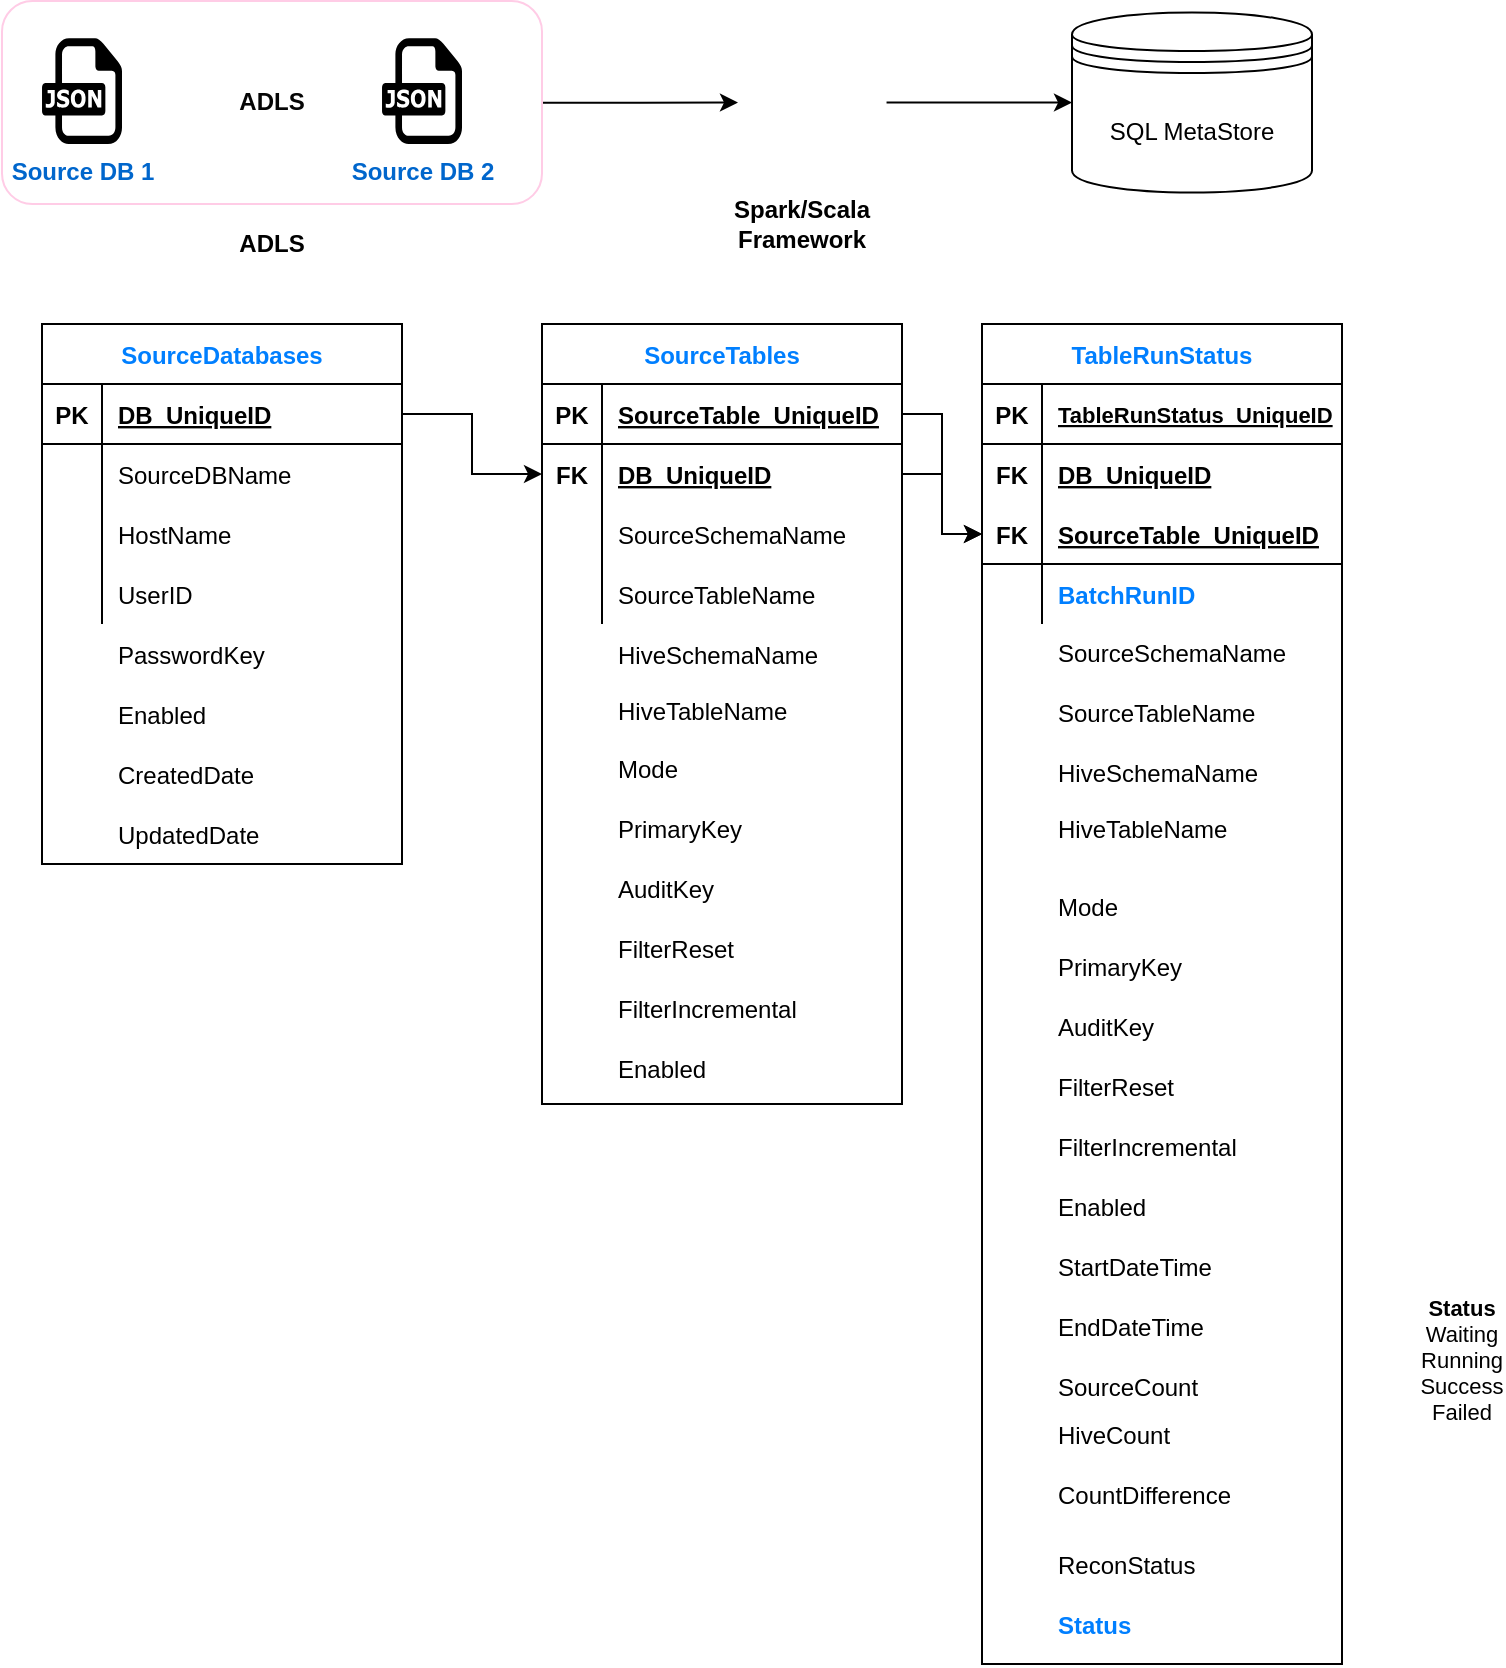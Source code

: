 <mxfile version="13.6.0" type="github" pages="2">
  <diagram id="vkHSAqvuVLFmnMc-gERQ" name="Page-1">
    <mxGraphModel dx="1038" dy="548" grid="1" gridSize="10" guides="1" tooltips="1" connect="1" arrows="1" fold="1" page="1" pageScale="1" pageWidth="850" pageHeight="1100" math="0" shadow="0">
      <root>
        <mxCell id="0" />
        <mxCell id="1" parent="0" />
        <mxCell id="gidcGa3Jhn72kaZIP9KM-67" style="edgeStyle=orthogonalEdgeStyle;rounded=0;orthogonalLoop=1;jettySize=auto;html=1;fontSize=11;fontColor=#007FFF;" parent="1" source="gidcGa3Jhn72kaZIP9KM-63" target="gidcGa3Jhn72kaZIP9KM-65" edge="1">
          <mxGeometry relative="1" as="geometry" />
        </mxCell>
        <mxCell id="gidcGa3Jhn72kaZIP9KM-63" value="&lt;font color=&quot;#050505&quot; size=&quot;1&quot;&gt;&lt;b style=&quot;font-size: 12px&quot;&gt;ADLS&lt;/b&gt;&lt;/font&gt;" style="rounded=1;whiteSpace=wrap;html=1;labelBackgroundColor=none;strokeColor=#FFCCE6;fontSize=11;fontColor=#007FFF;" parent="1" vertex="1">
          <mxGeometry x="20" y="18.55" width="270" height="101.45" as="geometry" />
        </mxCell>
        <mxCell id="OSCY4gfTOVEM4-6REEk--1" value="SQL MetaStore" style="shape=datastore;whiteSpace=wrap;html=1;" parent="1" vertex="1">
          <mxGeometry x="555" y="24.27" width="120" height="90" as="geometry" />
        </mxCell>
        <mxCell id="OSCY4gfTOVEM4-6REEk--18" value="PasswordKey" style="shape=partialRectangle;connectable=0;fillColor=none;top=0;left=0;bottom=0;right=0;align=left;spacingLeft=6;overflow=hidden;" parent="1" vertex="1">
          <mxGeometry x="70" y="330" width="150" height="30" as="geometry" />
        </mxCell>
        <mxCell id="OSCY4gfTOVEM4-6REEk--19" value="Enabled" style="shape=partialRectangle;connectable=0;fillColor=none;top=0;left=0;bottom=0;right=0;align=left;spacingLeft=6;overflow=hidden;" parent="1" vertex="1">
          <mxGeometry x="70" y="360" width="150" height="30" as="geometry" />
        </mxCell>
        <mxCell id="OSCY4gfTOVEM4-6REEk--2" value="SourceDatabases" style="shape=table;startSize=30;container=1;collapsible=1;childLayout=tableLayout;fixedRows=1;rowLines=0;fontStyle=1;align=center;resizeLast=1;fontColor=#007FFF;" parent="1" vertex="1">
          <mxGeometry x="40" y="180" width="180" height="270" as="geometry" />
        </mxCell>
        <mxCell id="OSCY4gfTOVEM4-6REEk--3" value="" style="shape=partialRectangle;collapsible=0;dropTarget=0;pointerEvents=0;fillColor=none;top=0;left=0;bottom=1;right=0;points=[[0,0.5],[1,0.5]];portConstraint=eastwest;" parent="OSCY4gfTOVEM4-6REEk--2" vertex="1">
          <mxGeometry y="30" width="180" height="30" as="geometry" />
        </mxCell>
        <mxCell id="OSCY4gfTOVEM4-6REEk--4" value="PK" style="shape=partialRectangle;connectable=0;fillColor=none;top=0;left=0;bottom=0;right=0;fontStyle=1;overflow=hidden;" parent="OSCY4gfTOVEM4-6REEk--3" vertex="1">
          <mxGeometry width="30" height="30" as="geometry" />
        </mxCell>
        <mxCell id="OSCY4gfTOVEM4-6REEk--5" value="DB_UniqueID" style="shape=partialRectangle;connectable=0;fillColor=none;top=0;left=0;bottom=0;right=0;align=left;spacingLeft=6;fontStyle=5;overflow=hidden;" parent="OSCY4gfTOVEM4-6REEk--3" vertex="1">
          <mxGeometry x="30" width="150" height="30" as="geometry" />
        </mxCell>
        <mxCell id="OSCY4gfTOVEM4-6REEk--6" value="" style="shape=partialRectangle;collapsible=0;dropTarget=0;pointerEvents=0;fillColor=none;top=0;left=0;bottom=0;right=0;points=[[0,0.5],[1,0.5]];portConstraint=eastwest;" parent="OSCY4gfTOVEM4-6REEk--2" vertex="1">
          <mxGeometry y="60" width="180" height="30" as="geometry" />
        </mxCell>
        <mxCell id="OSCY4gfTOVEM4-6REEk--7" value="" style="shape=partialRectangle;connectable=0;fillColor=none;top=0;left=0;bottom=0;right=0;editable=1;overflow=hidden;" parent="OSCY4gfTOVEM4-6REEk--6" vertex="1">
          <mxGeometry width="30" height="30" as="geometry" />
        </mxCell>
        <mxCell id="OSCY4gfTOVEM4-6REEk--8" value="SourceDBName" style="shape=partialRectangle;connectable=0;fillColor=none;top=0;left=0;bottom=0;right=0;align=left;spacingLeft=6;overflow=hidden;" parent="OSCY4gfTOVEM4-6REEk--6" vertex="1">
          <mxGeometry x="30" width="150" height="30" as="geometry" />
        </mxCell>
        <mxCell id="OSCY4gfTOVEM4-6REEk--9" value="" style="shape=partialRectangle;collapsible=0;dropTarget=0;pointerEvents=0;fillColor=none;top=0;left=0;bottom=0;right=0;points=[[0,0.5],[1,0.5]];portConstraint=eastwest;" parent="OSCY4gfTOVEM4-6REEk--2" vertex="1">
          <mxGeometry y="90" width="180" height="30" as="geometry" />
        </mxCell>
        <mxCell id="OSCY4gfTOVEM4-6REEk--10" value="" style="shape=partialRectangle;connectable=0;fillColor=none;top=0;left=0;bottom=0;right=0;editable=1;overflow=hidden;" parent="OSCY4gfTOVEM4-6REEk--9" vertex="1">
          <mxGeometry width="30" height="30" as="geometry" />
        </mxCell>
        <mxCell id="OSCY4gfTOVEM4-6REEk--11" value="HostName" style="shape=partialRectangle;connectable=0;fillColor=none;top=0;left=0;bottom=0;right=0;align=left;spacingLeft=6;overflow=hidden;" parent="OSCY4gfTOVEM4-6REEk--9" vertex="1">
          <mxGeometry x="30" width="150" height="30" as="geometry" />
        </mxCell>
        <mxCell id="OSCY4gfTOVEM4-6REEk--12" value="" style="shape=partialRectangle;collapsible=0;dropTarget=0;pointerEvents=0;fillColor=none;top=0;left=0;bottom=0;right=0;points=[[0,0.5],[1,0.5]];portConstraint=eastwest;" parent="OSCY4gfTOVEM4-6REEk--2" vertex="1">
          <mxGeometry y="120" width="180" height="30" as="geometry" />
        </mxCell>
        <mxCell id="OSCY4gfTOVEM4-6REEk--13" value="" style="shape=partialRectangle;connectable=0;fillColor=none;top=0;left=0;bottom=0;right=0;editable=1;overflow=hidden;" parent="OSCY4gfTOVEM4-6REEk--12" vertex="1">
          <mxGeometry width="30" height="30" as="geometry" />
        </mxCell>
        <mxCell id="OSCY4gfTOVEM4-6REEk--14" value="UserID" style="shape=partialRectangle;connectable=0;fillColor=none;top=0;left=0;bottom=0;right=0;align=left;spacingLeft=6;overflow=hidden;" parent="OSCY4gfTOVEM4-6REEk--12" vertex="1">
          <mxGeometry x="30" width="150" height="30" as="geometry" />
        </mxCell>
        <mxCell id="OSCY4gfTOVEM4-6REEk--41" style="edgeStyle=orthogonalEdgeStyle;rounded=0;orthogonalLoop=1;jettySize=auto;html=1;" parent="1" source="OSCY4gfTOVEM4-6REEk--3" target="OSCY4gfTOVEM4-6REEk--30" edge="1">
          <mxGeometry relative="1" as="geometry" />
        </mxCell>
        <mxCell id="OSCY4gfTOVEM4-6REEk--24" value="HiveSchemaName" style="shape=partialRectangle;connectable=0;fillColor=none;top=0;left=0;bottom=0;right=0;align=left;spacingLeft=6;overflow=hidden;" parent="1" vertex="1">
          <mxGeometry x="320" y="330" width="150" height="30" as="geometry" />
        </mxCell>
        <mxCell id="OSCY4gfTOVEM4-6REEk--25" value="Mode" style="shape=partialRectangle;connectable=0;fillColor=none;top=0;left=0;bottom=0;right=0;align=left;spacingLeft=6;overflow=hidden;" parent="1" vertex="1">
          <mxGeometry x="320" y="387" width="150" height="30" as="geometry" />
        </mxCell>
        <mxCell id="OSCY4gfTOVEM4-6REEk--39" value="FK" style="shape=partialRectangle;connectable=0;fillColor=none;top=0;left=0;bottom=0;right=0;fontStyle=1;overflow=hidden;" parent="1" vertex="1">
          <mxGeometry x="290" y="240" width="30" height="30" as="geometry" />
        </mxCell>
        <mxCell id="OSCY4gfTOVEM4-6REEk--40" value="DB_UniqueID" style="shape=partialRectangle;connectable=0;fillColor=none;top=0;left=0;bottom=0;right=0;align=left;spacingLeft=6;fontStyle=5;overflow=hidden;" parent="1" vertex="1">
          <mxGeometry x="320" y="240" width="150" height="30" as="geometry" />
        </mxCell>
        <mxCell id="OSCY4gfTOVEM4-6REEk--26" value="SourceTables" style="shape=table;startSize=30;container=1;collapsible=1;childLayout=tableLayout;fixedRows=1;rowLines=0;fontStyle=1;align=center;resizeLast=1;fontColor=#007FFF;" parent="1" vertex="1">
          <mxGeometry x="290" y="180" width="180" height="390" as="geometry" />
        </mxCell>
        <mxCell id="OSCY4gfTOVEM4-6REEk--27" value="" style="shape=partialRectangle;collapsible=0;dropTarget=0;pointerEvents=0;fillColor=none;top=0;left=0;bottom=1;right=0;points=[[0,0.5],[1,0.5]];portConstraint=eastwest;" parent="OSCY4gfTOVEM4-6REEk--26" vertex="1">
          <mxGeometry y="30" width="180" height="30" as="geometry" />
        </mxCell>
        <mxCell id="OSCY4gfTOVEM4-6REEk--28" value="PK" style="shape=partialRectangle;connectable=0;fillColor=none;top=0;left=0;bottom=0;right=0;fontStyle=1;overflow=hidden;" parent="OSCY4gfTOVEM4-6REEk--27" vertex="1">
          <mxGeometry width="30" height="30" as="geometry" />
        </mxCell>
        <mxCell id="OSCY4gfTOVEM4-6REEk--29" value="SourceTable_UniqueID" style="shape=partialRectangle;connectable=0;fillColor=none;top=0;left=0;bottom=0;right=0;align=left;spacingLeft=6;fontStyle=5;overflow=hidden;" parent="OSCY4gfTOVEM4-6REEk--27" vertex="1">
          <mxGeometry x="30" width="150" height="30" as="geometry" />
        </mxCell>
        <mxCell id="OSCY4gfTOVEM4-6REEk--30" value="" style="shape=partialRectangle;collapsible=0;dropTarget=0;pointerEvents=0;fillColor=none;top=0;left=0;bottom=0;right=0;points=[[0,0.5],[1,0.5]];portConstraint=eastwest;" parent="OSCY4gfTOVEM4-6REEk--26" vertex="1">
          <mxGeometry y="60" width="180" height="30" as="geometry" />
        </mxCell>
        <mxCell id="OSCY4gfTOVEM4-6REEk--31" value="" style="shape=partialRectangle;connectable=0;fillColor=none;top=0;left=0;bottom=0;right=0;editable=1;overflow=hidden;strokeColor=#FFCCE6;" parent="OSCY4gfTOVEM4-6REEk--30" vertex="1">
          <mxGeometry width="30" height="30" as="geometry" />
        </mxCell>
        <mxCell id="OSCY4gfTOVEM4-6REEk--32" value="" style="shape=partialRectangle;connectable=0;fillColor=none;top=0;left=0;bottom=0;right=0;align=left;spacingLeft=6;overflow=hidden;" parent="OSCY4gfTOVEM4-6REEk--30" vertex="1">
          <mxGeometry x="30" width="150" height="30" as="geometry" />
        </mxCell>
        <mxCell id="OSCY4gfTOVEM4-6REEk--33" value="" style="shape=partialRectangle;collapsible=0;dropTarget=0;pointerEvents=0;fillColor=none;top=0;left=0;bottom=0;right=0;points=[[0,0.5],[1,0.5]];portConstraint=eastwest;" parent="OSCY4gfTOVEM4-6REEk--26" vertex="1">
          <mxGeometry y="90" width="180" height="30" as="geometry" />
        </mxCell>
        <mxCell id="OSCY4gfTOVEM4-6REEk--34" value="" style="shape=partialRectangle;connectable=0;fillColor=none;top=0;left=0;bottom=0;right=0;editable=1;overflow=hidden;" parent="OSCY4gfTOVEM4-6REEk--33" vertex="1">
          <mxGeometry width="30" height="30" as="geometry" />
        </mxCell>
        <mxCell id="OSCY4gfTOVEM4-6REEk--35" value="SourceSchemaName" style="shape=partialRectangle;connectable=0;fillColor=none;top=0;left=0;bottom=0;right=0;align=left;spacingLeft=6;overflow=hidden;" parent="OSCY4gfTOVEM4-6REEk--33" vertex="1">
          <mxGeometry x="30" width="150" height="30" as="geometry" />
        </mxCell>
        <mxCell id="OSCY4gfTOVEM4-6REEk--36" value="" style="shape=partialRectangle;collapsible=0;dropTarget=0;pointerEvents=0;fillColor=none;top=0;left=0;bottom=0;right=0;points=[[0,0.5],[1,0.5]];portConstraint=eastwest;" parent="OSCY4gfTOVEM4-6REEk--26" vertex="1">
          <mxGeometry y="120" width="180" height="30" as="geometry" />
        </mxCell>
        <mxCell id="OSCY4gfTOVEM4-6REEk--37" value="" style="shape=partialRectangle;connectable=0;fillColor=none;top=0;left=0;bottom=0;right=0;editable=1;overflow=hidden;" parent="OSCY4gfTOVEM4-6REEk--36" vertex="1">
          <mxGeometry width="30" height="30" as="geometry" />
        </mxCell>
        <mxCell id="OSCY4gfTOVEM4-6REEk--38" value="SourceTableName" style="shape=partialRectangle;connectable=0;fillColor=none;top=0;left=0;bottom=0;right=0;align=left;spacingLeft=6;overflow=hidden;" parent="OSCY4gfTOVEM4-6REEk--36" vertex="1">
          <mxGeometry x="30" width="150" height="30" as="geometry" />
        </mxCell>
        <mxCell id="OSCY4gfTOVEM4-6REEk--43" value="FilterReset" style="shape=partialRectangle;connectable=0;fillColor=none;top=0;left=0;bottom=0;right=0;align=left;spacingLeft=6;overflow=hidden;" parent="1" vertex="1">
          <mxGeometry x="320" y="477" width="150" height="30" as="geometry" />
        </mxCell>
        <mxCell id="OSCY4gfTOVEM4-6REEk--44" value="FilterIncremental" style="shape=partialRectangle;connectable=0;fillColor=none;top=0;left=0;bottom=0;right=0;align=left;spacingLeft=6;overflow=hidden;" parent="1" vertex="1">
          <mxGeometry x="320" y="507" width="150" height="30" as="geometry" />
        </mxCell>
        <mxCell id="OSCY4gfTOVEM4-6REEk--45" value="PrimaryKey" style="shape=partialRectangle;connectable=0;fillColor=none;top=0;left=0;bottom=0;right=0;align=left;spacingLeft=6;overflow=hidden;" parent="1" vertex="1">
          <mxGeometry x="320" y="417" width="150" height="30" as="geometry" />
        </mxCell>
        <mxCell id="OSCY4gfTOVEM4-6REEk--46" value="AuditKey" style="shape=partialRectangle;connectable=0;fillColor=none;top=0;left=0;bottom=0;right=0;align=left;spacingLeft=6;overflow=hidden;" parent="1" vertex="1">
          <mxGeometry x="320" y="447" width="150" height="30" as="geometry" />
        </mxCell>
        <mxCell id="OSCY4gfTOVEM4-6REEk--47" value="Enabled" style="shape=partialRectangle;connectable=0;fillColor=none;top=0;left=0;bottom=0;right=0;align=left;spacingLeft=6;overflow=hidden;" parent="1" vertex="1">
          <mxGeometry x="320" y="537" width="150" height="30" as="geometry" />
        </mxCell>
        <mxCell id="OSCY4gfTOVEM4-6REEk--48" value="CreatedDate" style="shape=partialRectangle;connectable=0;fillColor=none;top=0;left=0;bottom=0;right=0;align=left;spacingLeft=6;overflow=hidden;" parent="1" vertex="1">
          <mxGeometry x="70" y="390" width="150" height="30" as="geometry" />
        </mxCell>
        <mxCell id="OSCY4gfTOVEM4-6REEk--49" value="UpdatedDate" style="shape=partialRectangle;connectable=0;fillColor=none;top=0;left=0;bottom=0;right=0;align=left;spacingLeft=6;overflow=hidden;" parent="1" vertex="1">
          <mxGeometry x="70" y="420" width="150" height="30" as="geometry" />
        </mxCell>
        <mxCell id="gidcGa3Jhn72kaZIP9KM-15" value="Mode" style="shape=partialRectangle;connectable=0;fillColor=none;top=0;left=0;bottom=0;right=0;align=left;spacingLeft=6;overflow=hidden;" parent="1" vertex="1">
          <mxGeometry x="540" y="456" width="150" height="30" as="geometry" />
        </mxCell>
        <mxCell id="gidcGa3Jhn72kaZIP9KM-16" value="FK" style="shape=partialRectangle;connectable=0;fillColor=none;top=0;left=0;bottom=0;right=0;fontStyle=1;overflow=hidden;" parent="1" vertex="1">
          <mxGeometry x="510" y="240" width="30" height="30" as="geometry" />
        </mxCell>
        <mxCell id="gidcGa3Jhn72kaZIP9KM-17" value="DB_UniqueID" style="shape=partialRectangle;connectable=0;fillColor=none;top=0;left=0;bottom=0;right=0;align=left;spacingLeft=6;fontStyle=5;overflow=hidden;" parent="1" vertex="1">
          <mxGeometry x="540" y="240" width="150" height="30" as="geometry" />
        </mxCell>
        <mxCell id="gidcGa3Jhn72kaZIP9KM-31" value="FilterReset" style="shape=partialRectangle;connectable=0;fillColor=none;top=0;left=0;bottom=0;right=0;align=left;spacingLeft=6;overflow=hidden;" parent="1" vertex="1">
          <mxGeometry x="540" y="546" width="150" height="30" as="geometry" />
        </mxCell>
        <mxCell id="gidcGa3Jhn72kaZIP9KM-32" value="FilterIncremental" style="shape=partialRectangle;connectable=0;fillColor=none;top=0;left=0;bottom=0;right=0;align=left;spacingLeft=6;overflow=hidden;" parent="1" vertex="1">
          <mxGeometry x="540" y="576" width="150" height="30" as="geometry" />
        </mxCell>
        <mxCell id="gidcGa3Jhn72kaZIP9KM-33" value="PrimaryKey" style="shape=partialRectangle;connectable=0;fillColor=none;top=0;left=0;bottom=0;right=0;align=left;spacingLeft=6;overflow=hidden;" parent="1" vertex="1">
          <mxGeometry x="540" y="486" width="150" height="30" as="geometry" />
        </mxCell>
        <mxCell id="gidcGa3Jhn72kaZIP9KM-34" value="AuditKey" style="shape=partialRectangle;connectable=0;fillColor=none;top=0;left=0;bottom=0;right=0;align=left;spacingLeft=6;overflow=hidden;" parent="1" vertex="1">
          <mxGeometry x="540" y="516" width="150" height="30" as="geometry" />
        </mxCell>
        <mxCell id="gidcGa3Jhn72kaZIP9KM-35" value="Enabled" style="shape=partialRectangle;connectable=0;fillColor=none;top=0;left=0;bottom=0;right=0;align=left;spacingLeft=6;overflow=hidden;" parent="1" vertex="1">
          <mxGeometry x="540" y="606" width="150" height="30" as="geometry" />
        </mxCell>
        <mxCell id="gidcGa3Jhn72kaZIP9KM-18" value="TableRunStatus" style="shape=table;startSize=30;container=1;collapsible=1;childLayout=tableLayout;fixedRows=1;rowLines=0;fontStyle=1;align=center;resizeLast=1;labelBackgroundColor=none;fontColor=#007FFF;" parent="1" vertex="1">
          <mxGeometry x="510" y="180" width="180" height="670" as="geometry" />
        </mxCell>
        <mxCell id="gidcGa3Jhn72kaZIP9KM-19" value="" style="shape=partialRectangle;collapsible=0;dropTarget=0;pointerEvents=0;fillColor=none;top=0;left=0;bottom=1;right=0;points=[[0,0.5],[1,0.5]];portConstraint=eastwest;" parent="gidcGa3Jhn72kaZIP9KM-18" vertex="1">
          <mxGeometry y="30" width="180" height="30" as="geometry" />
        </mxCell>
        <mxCell id="gidcGa3Jhn72kaZIP9KM-20" value="PK" style="shape=partialRectangle;connectable=0;fillColor=none;top=0;left=0;bottom=0;right=0;fontStyle=1;overflow=hidden;" parent="gidcGa3Jhn72kaZIP9KM-19" vertex="1">
          <mxGeometry width="30" height="30" as="geometry" />
        </mxCell>
        <mxCell id="gidcGa3Jhn72kaZIP9KM-21" value="TableRunStatus_UniqueID" style="shape=partialRectangle;connectable=0;fillColor=none;top=0;left=0;bottom=0;right=0;align=left;spacingLeft=6;fontStyle=5;overflow=hidden;fontSize=11;" parent="gidcGa3Jhn72kaZIP9KM-19" vertex="1">
          <mxGeometry x="30" width="150" height="30" as="geometry" />
        </mxCell>
        <mxCell id="gidcGa3Jhn72kaZIP9KM-22" value="" style="shape=partialRectangle;collapsible=0;dropTarget=0;pointerEvents=0;fillColor=none;top=0;left=0;bottom=0;right=0;points=[[0,0.5],[1,0.5]];portConstraint=eastwest;" parent="gidcGa3Jhn72kaZIP9KM-18" vertex="1">
          <mxGeometry y="60" width="180" height="30" as="geometry" />
        </mxCell>
        <mxCell id="gidcGa3Jhn72kaZIP9KM-23" value="" style="shape=partialRectangle;connectable=0;fillColor=none;top=0;left=0;bottom=0;right=0;editable=1;overflow=hidden;strokeColor=#FFCCE6;" parent="gidcGa3Jhn72kaZIP9KM-22" vertex="1">
          <mxGeometry width="30" height="30" as="geometry" />
        </mxCell>
        <mxCell id="gidcGa3Jhn72kaZIP9KM-24" value="" style="shape=partialRectangle;connectable=0;fillColor=none;top=0;left=0;bottom=0;right=0;align=left;spacingLeft=6;overflow=hidden;" parent="gidcGa3Jhn72kaZIP9KM-22" vertex="1">
          <mxGeometry x="30" width="150" height="30" as="geometry" />
        </mxCell>
        <mxCell id="gidcGa3Jhn72kaZIP9KM-25" value="" style="shape=partialRectangle;collapsible=0;dropTarget=0;pointerEvents=0;fillColor=none;top=0;left=0;bottom=0;right=0;points=[[0,0.5],[1,0.5]];portConstraint=eastwest;" parent="gidcGa3Jhn72kaZIP9KM-18" vertex="1">
          <mxGeometry y="90" width="180" height="30" as="geometry" />
        </mxCell>
        <mxCell id="gidcGa3Jhn72kaZIP9KM-26" value="" style="shape=partialRectangle;connectable=0;fillColor=none;top=0;left=0;bottom=0;right=0;editable=1;overflow=hidden;" parent="gidcGa3Jhn72kaZIP9KM-25" vertex="1">
          <mxGeometry width="30" height="30" as="geometry" />
        </mxCell>
        <mxCell id="gidcGa3Jhn72kaZIP9KM-27" value="" style="shape=partialRectangle;connectable=0;fillColor=none;top=0;left=0;bottom=0;right=0;align=left;spacingLeft=6;overflow=hidden;" parent="gidcGa3Jhn72kaZIP9KM-25" vertex="1">
          <mxGeometry x="30" width="150" height="30" as="geometry" />
        </mxCell>
        <mxCell id="gidcGa3Jhn72kaZIP9KM-28" value="" style="shape=partialRectangle;collapsible=0;dropTarget=0;pointerEvents=0;fillColor=none;top=0;left=0;bottom=0;right=0;points=[[0,0.5],[1,0.5]];portConstraint=eastwest;" parent="gidcGa3Jhn72kaZIP9KM-18" vertex="1">
          <mxGeometry y="120" width="180" height="30" as="geometry" />
        </mxCell>
        <mxCell id="gidcGa3Jhn72kaZIP9KM-29" value="" style="shape=partialRectangle;connectable=0;fillColor=none;top=0;left=0;bottom=0;right=0;editable=1;overflow=hidden;" parent="gidcGa3Jhn72kaZIP9KM-28" vertex="1">
          <mxGeometry width="30" height="30" as="geometry" />
        </mxCell>
        <mxCell id="gidcGa3Jhn72kaZIP9KM-30" value="BatchRunID" style="shape=partialRectangle;connectable=0;fillColor=none;top=0;left=0;bottom=0;right=0;align=left;spacingLeft=6;overflow=hidden;fontColor=#007FFF;fontStyle=1" parent="gidcGa3Jhn72kaZIP9KM-28" vertex="1">
          <mxGeometry x="30" width="150" height="30" as="geometry" />
        </mxCell>
        <mxCell id="gidcGa3Jhn72kaZIP9KM-43" value="" style="shape=partialRectangle;collapsible=0;dropTarget=0;pointerEvents=0;fillColor=none;top=0;left=0;bottom=1;right=0;points=[[0,0.5],[1,0.5]];portConstraint=eastwest;" parent="1" vertex="1">
          <mxGeometry x="510" y="270" width="180" height="30" as="geometry" />
        </mxCell>
        <mxCell id="gidcGa3Jhn72kaZIP9KM-44" value="FK" style="shape=partialRectangle;connectable=0;fillColor=none;top=0;left=0;bottom=0;right=0;fontStyle=1;overflow=hidden;" parent="gidcGa3Jhn72kaZIP9KM-43" vertex="1">
          <mxGeometry width="30" height="30" as="geometry" />
        </mxCell>
        <mxCell id="gidcGa3Jhn72kaZIP9KM-45" value="SourceTable_UniqueID" style="shape=partialRectangle;connectable=0;fillColor=none;top=0;left=0;bottom=0;right=0;align=left;spacingLeft=6;fontStyle=5;overflow=hidden;" parent="gidcGa3Jhn72kaZIP9KM-43" vertex="1">
          <mxGeometry x="30" width="150" height="30" as="geometry" />
        </mxCell>
        <mxCell id="gidcGa3Jhn72kaZIP9KM-49" value="StartDateTime" style="shape=partialRectangle;connectable=0;fillColor=none;top=0;left=0;bottom=0;right=0;align=left;spacingLeft=6;overflow=hidden;" parent="1" vertex="1">
          <mxGeometry x="540" y="636" width="150" height="30" as="geometry" />
        </mxCell>
        <mxCell id="gidcGa3Jhn72kaZIP9KM-50" value="EndDateTime" style="shape=partialRectangle;connectable=0;fillColor=none;top=0;left=0;bottom=0;right=0;align=left;spacingLeft=6;overflow=hidden;" parent="1" vertex="1">
          <mxGeometry x="540" y="666" width="150" height="30" as="geometry" />
        </mxCell>
        <mxCell id="gidcGa3Jhn72kaZIP9KM-51" value="Status" style="shape=partialRectangle;connectable=0;fillColor=none;top=0;left=0;bottom=0;right=0;align=left;spacingLeft=6;overflow=hidden;fontColor=#007FFF;fontStyle=1" parent="1" vertex="1">
          <mxGeometry x="540" y="815" width="150" height="30" as="geometry" />
        </mxCell>
        <mxCell id="gidcGa3Jhn72kaZIP9KM-52" value="HiveTableName" style="shape=partialRectangle;connectable=0;fillColor=none;top=0;left=0;bottom=0;right=0;align=left;spacingLeft=6;overflow=hidden;" parent="1" vertex="1">
          <mxGeometry x="320" y="358" width="150" height="30" as="geometry" />
        </mxCell>
        <mxCell id="gidcGa3Jhn72kaZIP9KM-53" value="HiveSchemaName" style="shape=partialRectangle;connectable=0;fillColor=none;top=0;left=0;bottom=0;right=0;align=left;spacingLeft=6;overflow=hidden;" parent="1" vertex="1">
          <mxGeometry x="540" y="389" width="150" height="30" as="geometry" />
        </mxCell>
        <mxCell id="gidcGa3Jhn72kaZIP9KM-54" value="SourceSchemaName" style="shape=partialRectangle;connectable=0;fillColor=none;top=0;left=0;bottom=0;right=0;align=left;spacingLeft=6;overflow=hidden;" parent="1" vertex="1">
          <mxGeometry x="540" y="329" width="150" height="30" as="geometry" />
        </mxCell>
        <mxCell id="gidcGa3Jhn72kaZIP9KM-55" value="SourceTableName" style="shape=partialRectangle;connectable=0;fillColor=none;top=0;left=0;bottom=0;right=0;align=left;spacingLeft=6;overflow=hidden;" parent="1" vertex="1">
          <mxGeometry x="540" y="359" width="150" height="30" as="geometry" />
        </mxCell>
        <mxCell id="gidcGa3Jhn72kaZIP9KM-56" value="HiveTableName" style="shape=partialRectangle;connectable=0;fillColor=none;top=0;left=0;bottom=0;right=0;align=left;spacingLeft=6;overflow=hidden;" parent="1" vertex="1">
          <mxGeometry x="540" y="417" width="150" height="30" as="geometry" />
        </mxCell>
        <mxCell id="gidcGa3Jhn72kaZIP9KM-57" value="" style="edgeStyle=orthogonalEdgeStyle;rounded=0;orthogonalLoop=1;jettySize=auto;html=1;fontSize=11;fontColor=#007FFF;" parent="1" source="OSCY4gfTOVEM4-6REEk--27" target="gidcGa3Jhn72kaZIP9KM-43" edge="1">
          <mxGeometry relative="1" as="geometry" />
        </mxCell>
        <mxCell id="gidcGa3Jhn72kaZIP9KM-59" value="" style="edgeStyle=orthogonalEdgeStyle;rounded=0;orthogonalLoop=1;jettySize=auto;html=1;fontSize=11;fontColor=#007FFF;" parent="1" source="OSCY4gfTOVEM4-6REEk--30" target="gidcGa3Jhn72kaZIP9KM-43" edge="1">
          <mxGeometry relative="1" as="geometry" />
        </mxCell>
        <mxCell id="gidcGa3Jhn72kaZIP9KM-60" value="&lt;font style=&quot;font-size: 12px&quot; color=&quot;#0066cc&quot;&gt;&lt;b&gt;Source DB 1&lt;/b&gt;&lt;/font&gt;" style="dashed=0;outlineConnect=0;html=1;align=center;labelPosition=center;verticalLabelPosition=bottom;verticalAlign=top;shape=mxgraph.weblogos.json;labelBackgroundColor=none;strokeColor=#FFCCE6;fontSize=11;fontColor=#007FFF;" parent="1" vertex="1">
          <mxGeometry x="40" y="37.1" width="40" height="52.9" as="geometry" />
        </mxCell>
        <mxCell id="gidcGa3Jhn72kaZIP9KM-61" value="&lt;font style=&quot;font-size: 12px&quot; color=&quot;#0066cc&quot;&gt;&lt;b&gt;Source DB 2&lt;/b&gt;&lt;/font&gt;" style="dashed=0;outlineConnect=0;html=1;align=center;labelPosition=center;verticalLabelPosition=bottom;verticalAlign=top;shape=mxgraph.weblogos.json;labelBackgroundColor=none;strokeColor=#FFCCE6;fontSize=11;fontColor=#007FFF;" parent="1" vertex="1">
          <mxGeometry x="210" y="37.1" width="40" height="52.9" as="geometry" />
        </mxCell>
        <mxCell id="gidcGa3Jhn72kaZIP9KM-68" style="edgeStyle=orthogonalEdgeStyle;rounded=0;orthogonalLoop=1;jettySize=auto;html=1;fontSize=11;fontColor=#007FFF;" parent="1" source="gidcGa3Jhn72kaZIP9KM-65" target="OSCY4gfTOVEM4-6REEk--1" edge="1">
          <mxGeometry relative="1" as="geometry" />
        </mxCell>
        <mxCell id="gidcGa3Jhn72kaZIP9KM-65" value="" style="shape=image;html=1;verticalAlign=top;verticalLabelPosition=bottom;labelBackgroundColor=#ffffff;imageAspect=0;aspect=fixed;image=https://cdn4.iconfinder.com/data/icons/logos-brands-5/24/scala-128.png;strokeColor=#FFCCE6;fontSize=11;fontColor=#007FFF;" parent="1" vertex="1">
          <mxGeometry x="388" y="32.14" width="74.27" height="74.27" as="geometry" />
        </mxCell>
        <mxCell id="gidcGa3Jhn72kaZIP9KM-69" value="&lt;b&gt;&lt;font style=&quot;font-size: 12px&quot;&gt;Spark/Scala Framework&lt;/font&gt;&lt;/b&gt;" style="text;html=1;strokeColor=none;fillColor=none;align=center;verticalAlign=middle;whiteSpace=wrap;rounded=0;labelBackgroundColor=none;fontSize=11;" parent="1" vertex="1">
          <mxGeometry x="400" y="120" width="40" height="20" as="geometry" />
        </mxCell>
        <mxCell id="gidcGa3Jhn72kaZIP9KM-70" value="&lt;b&gt;&lt;font style=&quot;font-size: 12px&quot;&gt;ADLS&lt;/font&gt;&lt;/b&gt;" style="text;html=1;strokeColor=none;fillColor=none;align=center;verticalAlign=middle;whiteSpace=wrap;rounded=0;labelBackgroundColor=none;fontSize=11;" parent="1" vertex="1">
          <mxGeometry x="135" y="130" width="40" height="20" as="geometry" />
        </mxCell>
        <mxCell id="gidcGa3Jhn72kaZIP9KM-74" value="&lt;b&gt;Status&lt;/b&gt;&lt;br&gt;Waiting&lt;br&gt;Running&lt;br&gt;Success&lt;br&gt;Failed&lt;br&gt;" style="text;html=1;strokeColor=none;fillColor=none;align=center;verticalAlign=middle;whiteSpace=wrap;rounded=0;labelBackgroundColor=none;fontSize=11;fontColor=#000000;" parent="1" vertex="1">
          <mxGeometry x="740" y="680" width="20" height="36" as="geometry" />
        </mxCell>
        <mxCell id="L2cQDO3aGqiAbLSgbnmA-1" value="SourceCount" style="shape=partialRectangle;connectable=0;fillColor=none;top=0;left=0;bottom=0;right=0;align=left;spacingLeft=6;overflow=hidden;" parent="1" vertex="1">
          <mxGeometry x="540" y="696" width="150" height="30" as="geometry" />
        </mxCell>
        <mxCell id="L2cQDO3aGqiAbLSgbnmA-2" value="HiveCount" style="shape=partialRectangle;connectable=0;fillColor=none;top=0;left=0;bottom=0;right=0;align=left;spacingLeft=6;overflow=hidden;" parent="1" vertex="1">
          <mxGeometry x="540" y="720" width="150" height="30" as="geometry" />
        </mxCell>
        <mxCell id="L2cQDO3aGqiAbLSgbnmA-3" value="ReconStatus" style="shape=partialRectangle;connectable=0;fillColor=none;top=0;left=0;bottom=0;right=0;align=left;spacingLeft=6;overflow=hidden;" parent="1" vertex="1">
          <mxGeometry x="540" y="785" width="150" height="30" as="geometry" />
        </mxCell>
        <mxCell id="L2cQDO3aGqiAbLSgbnmA-4" value="CountDifference" style="shape=partialRectangle;connectable=0;fillColor=none;top=0;left=0;bottom=0;right=0;align=left;spacingLeft=6;overflow=hidden;" parent="1" vertex="1">
          <mxGeometry x="540" y="750" width="150" height="30" as="geometry" />
        </mxCell>
      </root>
    </mxGraphModel>
  </diagram>
  <diagram id="kVW1ceD6wAGjza8AQW-f" name="Page-2">
    <mxGraphModel dx="1038" dy="548" grid="1" gridSize="10" guides="1" tooltips="1" connect="1" arrows="1" fold="1" page="1" pageScale="1" pageWidth="850" pageHeight="1100" math="0" shadow="0">
      <root>
        <mxCell id="t8ctUy6-qEljweguRVWg-0" />
        <mxCell id="t8ctUy6-qEljweguRVWg-1" parent="t8ctUy6-qEljweguRVWg-0" />
        <mxCell id="yhT_ZCRwlUExdwnXV5GL-1" value="" style="ellipse;shape=cloud;whiteSpace=wrap;html=1;" vertex="1" parent="t8ctUy6-qEljweguRVWg-1">
          <mxGeometry x="440" y="20" width="120" height="80" as="geometry" />
        </mxCell>
        <mxCell id="t8ctUy6-qEljweguRVWg-2" value="Job Flow Layout" style="swimlane;html=1;startSize=20;horizontal=1;childLayout=flowLayout;flowOrientation=north;resizable=0;interRankCellSpacing=50;containerType=tree;labelBackgroundColor=none;strokeColor=#FFCCE6;fontSize=11;fontColor=#000000;" parent="t8ctUy6-qEljweguRVWg-1" vertex="1">
          <mxGeometry x="290" y="210" width="140" height="320" as="geometry" />
        </mxCell>
        <mxCell id="t8ctUy6-qEljweguRVWg-3" value="Framework&lt;br&gt;Start" style="whiteSpace=wrap;html=1;" parent="t8ctUy6-qEljweguRVWg-2" vertex="1">
          <mxGeometry x="20" y="40" width="100" height="40" as="geometry" />
        </mxCell>
        <mxCell id="t8ctUy6-qEljweguRVWg-19" style="edgeStyle=orthogonalEdgeStyle;rounded=0;orthogonalLoop=1;jettySize=auto;html=1;entryX=0.5;entryY=0;entryDx=0;entryDy=0;fontSize=11;fontColor=#000000;noEdgeStyle=1;orthogonal=1;" parent="t8ctUy6-qEljweguRVWg-2" source="t8ctUy6-qEljweguRVWg-4" target="t8ctUy6-qEljweguRVWg-17" edge="1">
          <mxGeometry relative="1" as="geometry">
            <Array as="points">
              <mxPoint x="70" y="182" />
              <mxPoint x="70" y="208" />
            </Array>
          </mxGeometry>
        </mxCell>
        <mxCell id="t8ctUy6-qEljweguRVWg-4" value="Json ADLS" style="whiteSpace=wrap;html=1;" parent="t8ctUy6-qEljweguRVWg-2" vertex="1">
          <mxGeometry x="20" y="130" width="100" height="40" as="geometry" />
        </mxCell>
        <mxCell id="t8ctUy6-qEljweguRVWg-5" value="" style="html=1;curved=1;noEdgeStyle=1;orthogonal=1;" parent="t8ctUy6-qEljweguRVWg-2" source="t8ctUy6-qEljweguRVWg-3" target="t8ctUy6-qEljweguRVWg-4" edge="1">
          <mxGeometry relative="1" as="geometry">
            <Array as="points">
              <mxPoint x="70" y="92" />
              <mxPoint x="70" y="118" />
            </Array>
          </mxGeometry>
        </mxCell>
        <mxCell id="t8ctUy6-qEljweguRVWg-17" value="New Run" style="rhombus;whiteSpace=wrap;html=1;labelBackgroundColor=none;strokeColor=#FFCCE6;fontSize=11;fontColor=#000000;" parent="t8ctUy6-qEljweguRVWg-2" vertex="1">
          <mxGeometry x="30" y="220" width="80" height="80" as="geometry" />
        </mxCell>
        <mxCell id="t8ctUy6-qEljweguRVWg-13" value="" style="html=1;verticalLabelPosition=bottom;align=center;labelBackgroundColor=#ffffff;verticalAlign=top;strokeWidth=2;strokeColor=#0080F0;shadow=0;dashed=0;shape=mxgraph.ios7.icons.alarm_clock;fontSize=11;fontColor=#000000;" parent="t8ctUy6-qEljweguRVWg-1" vertex="1">
          <mxGeometry x="340" y="120" width="27" height="30" as="geometry" />
        </mxCell>
        <mxCell id="t8ctUy6-qEljweguRVWg-15" value="Appworx Job Source DB Schedule" style="text;html=1;strokeColor=none;fillColor=none;align=center;verticalAlign=middle;whiteSpace=wrap;rounded=0;labelBackgroundColor=none;fontSize=11;fontColor=#000000;" parent="t8ctUy6-qEljweguRVWg-1" vertex="1">
          <mxGeometry x="290" y="160" width="120" height="20" as="geometry" />
        </mxCell>
        <mxCell id="Npc4RyfrknuILlzrVApL-1" value="&lt;font style=&quot;font-size: 12px&quot; color=&quot;#0066cc&quot;&gt;&lt;b&gt;Source DB 1&lt;/b&gt;&lt;/font&gt;" style="dashed=0;outlineConnect=0;html=1;align=center;labelPosition=center;verticalLabelPosition=bottom;verticalAlign=top;shape=mxgraph.weblogos.json;labelBackgroundColor=none;strokeColor=#FFCCE6;fontSize=11;fontColor=#007FFF;" parent="t8ctUy6-qEljweguRVWg-1" vertex="1">
          <mxGeometry x="456.34" y="340" width="17.32" height="22.9" as="geometry" />
        </mxCell>
        <mxCell id="EuTvr9GZm4jACRG97oUg-0" value="" style="shape=image;html=1;verticalAlign=top;verticalLabelPosition=bottom;labelBackgroundColor=#ffffff;imageAspect=0;aspect=fixed;image=https://cdn4.iconfinder.com/data/icons/logos-brands-5/24/scala-128.png;strokeColor=#FFCCE6;fontSize=11;fontColor=#007FFF;" parent="t8ctUy6-qEljweguRVWg-1" vertex="1">
          <mxGeometry x="450" y="252.9" width="30" height="30" as="geometry" />
        </mxCell>
        <mxCell id="Npc4RyfrknuILlzrVApL-12" value="F" style="endArrow=classic;html=1;fontSize=11;fontColor=#000000;" parent="t8ctUy6-qEljweguRVWg-1" source="t8ctUy6-qEljweguRVWg-17" edge="1">
          <mxGeometry relative="1" as="geometry">
            <mxPoint x="456.34" y="470" as="sourcePoint" />
            <mxPoint x="610" y="470" as="targetPoint" />
          </mxGeometry>
        </mxCell>
        <mxCell id="Npc4RyfrknuILlzrVApL-13" value="Fresh Load" style="edgeLabel;resizable=0;html=1;align=center;verticalAlign=middle;" parent="Npc4RyfrknuILlzrVApL-12" connectable="0" vertex="1">
          <mxGeometry relative="1" as="geometry" />
        </mxCell>
        <mxCell id="Npc4RyfrknuILlzrVApL-14" value="Yes" style="edgeLabel;resizable=0;html=1;align=left;verticalAlign=bottom;fontStyle=1" parent="Npc4RyfrknuILlzrVApL-12" connectable="0" vertex="1">
          <mxGeometry x="-1" relative="1" as="geometry" />
        </mxCell>
        <mxCell id="Npc4RyfrknuILlzrVApL-17" value="R" style="endArrow=classic;html=1;fontSize=11;fontColor=#000000;exitX=0;exitY=0.5;exitDx=0;exitDy=0;" parent="t8ctUy6-qEljweguRVWg-1" source="t8ctUy6-qEljweguRVWg-17" edge="1">
          <mxGeometry relative="1" as="geometry">
            <mxPoint x="60" y="510" as="sourcePoint" />
            <mxPoint x="120" y="470" as="targetPoint" />
          </mxGeometry>
        </mxCell>
        <mxCell id="Npc4RyfrknuILlzrVApL-18" value="Re-Run failed Tables alone" style="edgeLabel;resizable=0;html=1;align=center;verticalAlign=middle;" parent="Npc4RyfrknuILlzrVApL-17" connectable="0" vertex="1">
          <mxGeometry relative="1" as="geometry" />
        </mxCell>
        <mxCell id="Npc4RyfrknuILlzrVApL-19" value="No" style="edgeLabel;resizable=0;html=1;align=left;verticalAlign=bottom;fontStyle=1" parent="Npc4RyfrknuILlzrVApL-17" connectable="0" vertex="1">
          <mxGeometry x="-1" relative="1" as="geometry">
            <mxPoint x="-20" as="offset" />
          </mxGeometry>
        </mxCell>
        <mxCell id="xixjQ6_-sKl_XSKxj9uF-0" value="" style="edgeStyle=elbowEdgeStyle;elbow=horizontal;endArrow=classic;html=1;fontSize=11;fontColor=#000000;" parent="t8ctUy6-qEljweguRVWg-1" edge="1">
          <mxGeometry width="50" height="50" relative="1" as="geometry">
            <mxPoint x="610" y="470" as="sourcePoint" />
            <mxPoint x="450" y="620" as="targetPoint" />
          </mxGeometry>
        </mxCell>
        <mxCell id="xixjQ6_-sKl_XSKxj9uF-1" value="" style="edgeStyle=elbowEdgeStyle;elbow=horizontal;endArrow=classic;html=1;fontSize=11;fontColor=#000000;" parent="t8ctUy6-qEljweguRVWg-1" edge="1">
          <mxGeometry width="50" height="50" relative="1" as="geometry">
            <mxPoint x="130" y="470" as="sourcePoint" />
            <mxPoint x="310" y="620" as="targetPoint" />
          </mxGeometry>
        </mxCell>
        <mxCell id="xixjQ6_-sKl_XSKxj9uF-13" value="Finsih" style="ellipse;shape=doubleEllipse;whiteSpace=wrap;html=1;labelBackgroundColor=none;strokeColor=#FFCCE6;fontSize=11;fontColor=#000000;" parent="t8ctUy6-qEljweguRVWg-1" vertex="1">
          <mxGeometry x="320" y="580" width="100" height="60" as="geometry" />
        </mxCell>
        <mxCell id="xixjQ6_-sKl_XSKxj9uF-14" value="" style="html=1;verticalLabelPosition=bottom;align=center;labelBackgroundColor=#ffffff;verticalAlign=top;strokeWidth=2;strokeColor=#0080F0;shadow=0;dashed=0;shape=mxgraph.ios7.icons.mail;fontSize=11;fontColor=#000000;" parent="t8ctUy6-qEljweguRVWg-1" vertex="1">
          <mxGeometry x="345" y="550" width="30" height="16.5" as="geometry" />
        </mxCell>
        <mxCell id="yhT_ZCRwlUExdwnXV5GL-0" value="Source DBName&amp;nbsp;&lt;br&gt;Schedule" style="text;html=1;strokeColor=none;fillColor=none;align=center;verticalAlign=middle;whiteSpace=wrap;rounded=0;" vertex="1" parent="t8ctUy6-qEljweguRVWg-1">
          <mxGeometry x="420" y="50" width="176.34" height="40" as="geometry" />
        </mxCell>
      </root>
    </mxGraphModel>
  </diagram>
</mxfile>
